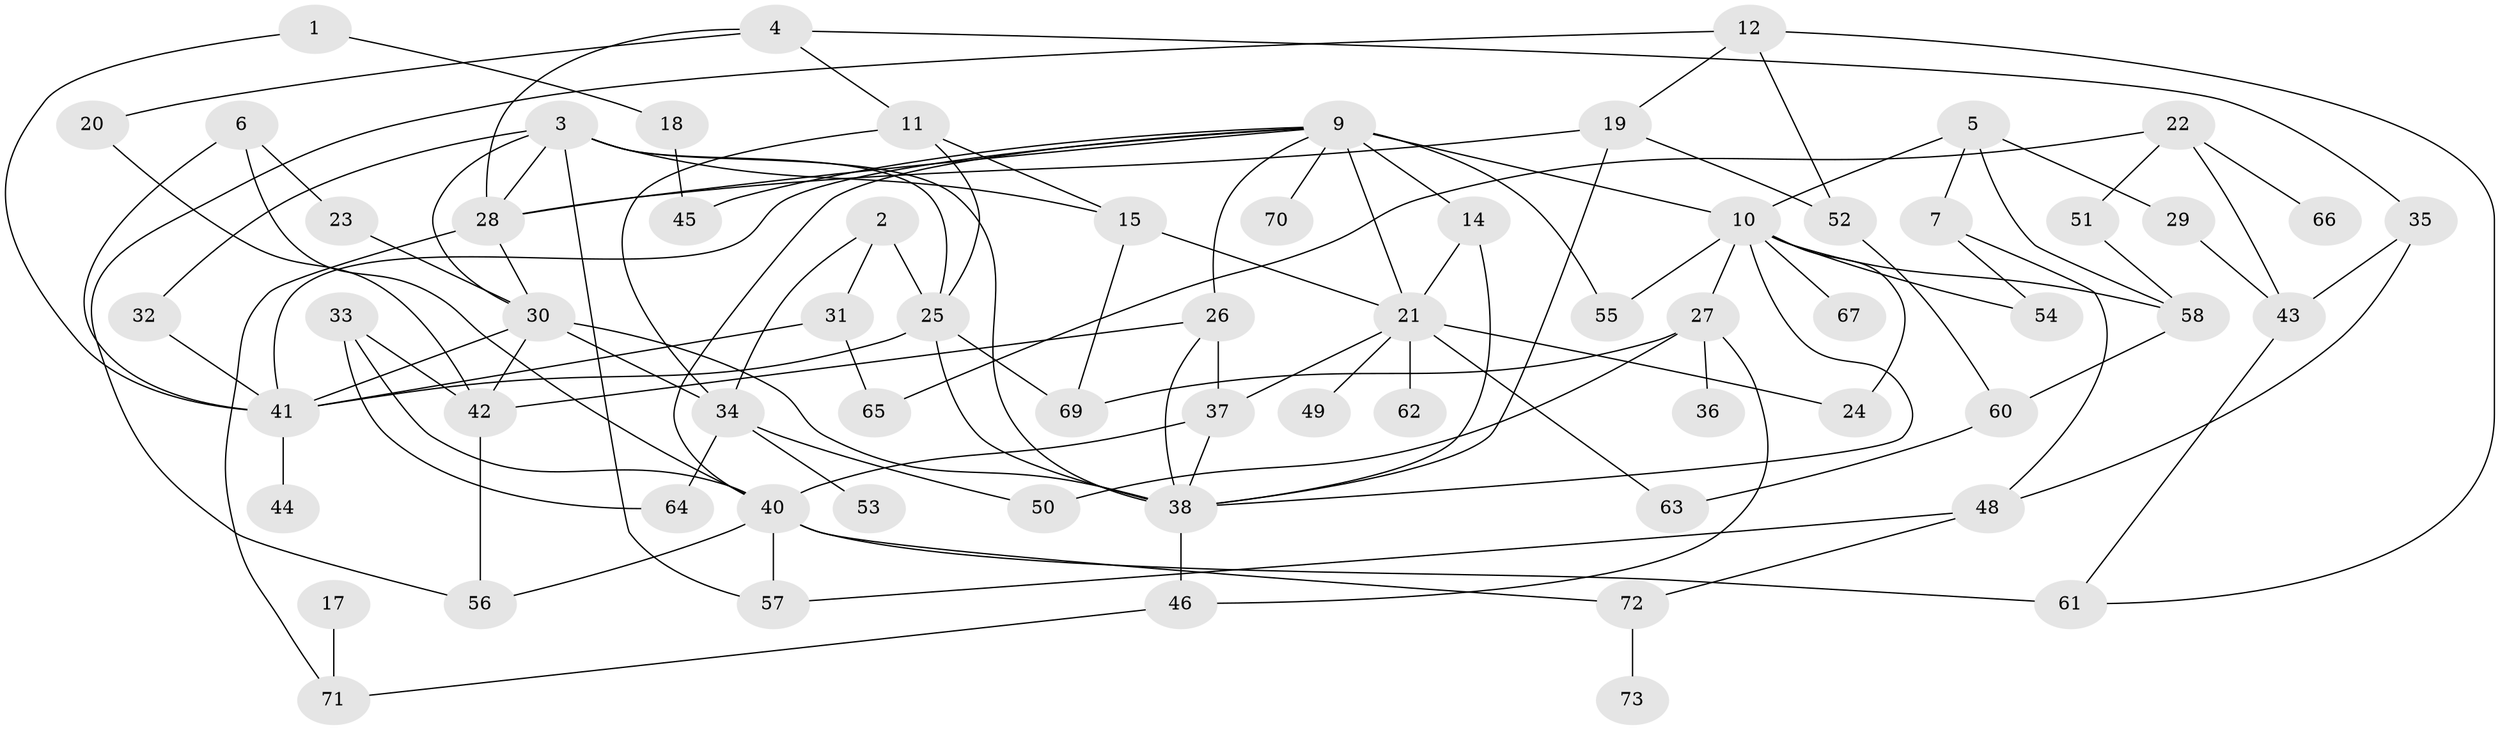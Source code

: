 // original degree distribution, {1: 0.18493150684931506, 3: 0.2534246575342466, 2: 0.2534246575342466, 0: 0.04794520547945205, 5: 0.06164383561643835, 4: 0.1643835616438356, 6: 0.0273972602739726, 7: 0.00684931506849315}
// Generated by graph-tools (version 1.1) at 2025/33/03/09/25 02:33:43]
// undirected, 66 vertices, 115 edges
graph export_dot {
graph [start="1"]
  node [color=gray90,style=filled];
  1;
  2;
  3;
  4;
  5;
  6;
  7;
  9;
  10;
  11;
  12;
  14;
  15;
  17;
  18;
  19;
  20;
  21;
  22;
  23;
  24;
  25;
  26;
  27;
  28;
  29;
  30;
  31;
  32;
  33;
  34;
  35;
  36;
  37;
  38;
  40;
  41;
  42;
  43;
  44;
  45;
  46;
  48;
  49;
  50;
  51;
  52;
  53;
  54;
  55;
  56;
  57;
  58;
  60;
  61;
  62;
  63;
  64;
  65;
  66;
  67;
  69;
  70;
  71;
  72;
  73;
  1 -- 18 [weight=1.0];
  1 -- 41 [weight=1.0];
  2 -- 25 [weight=1.0];
  2 -- 31 [weight=1.0];
  2 -- 34 [weight=1.0];
  3 -- 15 [weight=1.0];
  3 -- 25 [weight=1.0];
  3 -- 28 [weight=1.0];
  3 -- 30 [weight=1.0];
  3 -- 32 [weight=1.0];
  3 -- 38 [weight=1.0];
  3 -- 57 [weight=1.0];
  4 -- 11 [weight=1.0];
  4 -- 20 [weight=1.0];
  4 -- 28 [weight=1.0];
  4 -- 35 [weight=1.0];
  5 -- 7 [weight=1.0];
  5 -- 10 [weight=1.0];
  5 -- 29 [weight=1.0];
  5 -- 58 [weight=1.0];
  6 -- 23 [weight=1.0];
  6 -- 40 [weight=1.0];
  6 -- 41 [weight=1.0];
  7 -- 48 [weight=1.0];
  7 -- 54 [weight=1.0];
  9 -- 10 [weight=2.0];
  9 -- 14 [weight=1.0];
  9 -- 21 [weight=1.0];
  9 -- 26 [weight=1.0];
  9 -- 28 [weight=1.0];
  9 -- 40 [weight=1.0];
  9 -- 41 [weight=1.0];
  9 -- 45 [weight=1.0];
  9 -- 55 [weight=2.0];
  9 -- 70 [weight=1.0];
  10 -- 24 [weight=1.0];
  10 -- 27 [weight=1.0];
  10 -- 38 [weight=1.0];
  10 -- 54 [weight=1.0];
  10 -- 55 [weight=1.0];
  10 -- 58 [weight=1.0];
  10 -- 67 [weight=1.0];
  11 -- 15 [weight=1.0];
  11 -- 25 [weight=1.0];
  11 -- 34 [weight=1.0];
  12 -- 19 [weight=1.0];
  12 -- 52 [weight=1.0];
  12 -- 56 [weight=1.0];
  12 -- 61 [weight=1.0];
  14 -- 21 [weight=2.0];
  14 -- 38 [weight=1.0];
  15 -- 21 [weight=1.0];
  15 -- 69 [weight=1.0];
  17 -- 71 [weight=1.0];
  18 -- 45 [weight=1.0];
  19 -- 28 [weight=1.0];
  19 -- 38 [weight=1.0];
  19 -- 52 [weight=1.0];
  20 -- 42 [weight=1.0];
  21 -- 24 [weight=1.0];
  21 -- 37 [weight=1.0];
  21 -- 49 [weight=1.0];
  21 -- 62 [weight=1.0];
  21 -- 63 [weight=1.0];
  22 -- 43 [weight=1.0];
  22 -- 51 [weight=1.0];
  22 -- 65 [weight=1.0];
  22 -- 66 [weight=1.0];
  23 -- 30 [weight=1.0];
  25 -- 38 [weight=1.0];
  25 -- 41 [weight=1.0];
  25 -- 69 [weight=1.0];
  26 -- 37 [weight=1.0];
  26 -- 38 [weight=1.0];
  26 -- 42 [weight=1.0];
  27 -- 36 [weight=1.0];
  27 -- 46 [weight=1.0];
  27 -- 50 [weight=1.0];
  27 -- 69 [weight=1.0];
  28 -- 30 [weight=1.0];
  28 -- 71 [weight=1.0];
  29 -- 43 [weight=1.0];
  30 -- 34 [weight=1.0];
  30 -- 38 [weight=1.0];
  30 -- 41 [weight=1.0];
  30 -- 42 [weight=1.0];
  31 -- 41 [weight=1.0];
  31 -- 65 [weight=1.0];
  32 -- 41 [weight=1.0];
  33 -- 40 [weight=1.0];
  33 -- 42 [weight=1.0];
  33 -- 64 [weight=1.0];
  34 -- 50 [weight=1.0];
  34 -- 53 [weight=1.0];
  34 -- 64 [weight=1.0];
  35 -- 43 [weight=1.0];
  35 -- 48 [weight=1.0];
  37 -- 38 [weight=1.0];
  37 -- 40 [weight=1.0];
  38 -- 46 [weight=1.0];
  40 -- 56 [weight=1.0];
  40 -- 57 [weight=1.0];
  40 -- 61 [weight=2.0];
  40 -- 72 [weight=1.0];
  41 -- 44 [weight=1.0];
  42 -- 56 [weight=1.0];
  43 -- 61 [weight=1.0];
  46 -- 71 [weight=1.0];
  48 -- 57 [weight=1.0];
  48 -- 72 [weight=1.0];
  51 -- 58 [weight=1.0];
  52 -- 60 [weight=1.0];
  58 -- 60 [weight=1.0];
  60 -- 63 [weight=1.0];
  72 -- 73 [weight=1.0];
}

